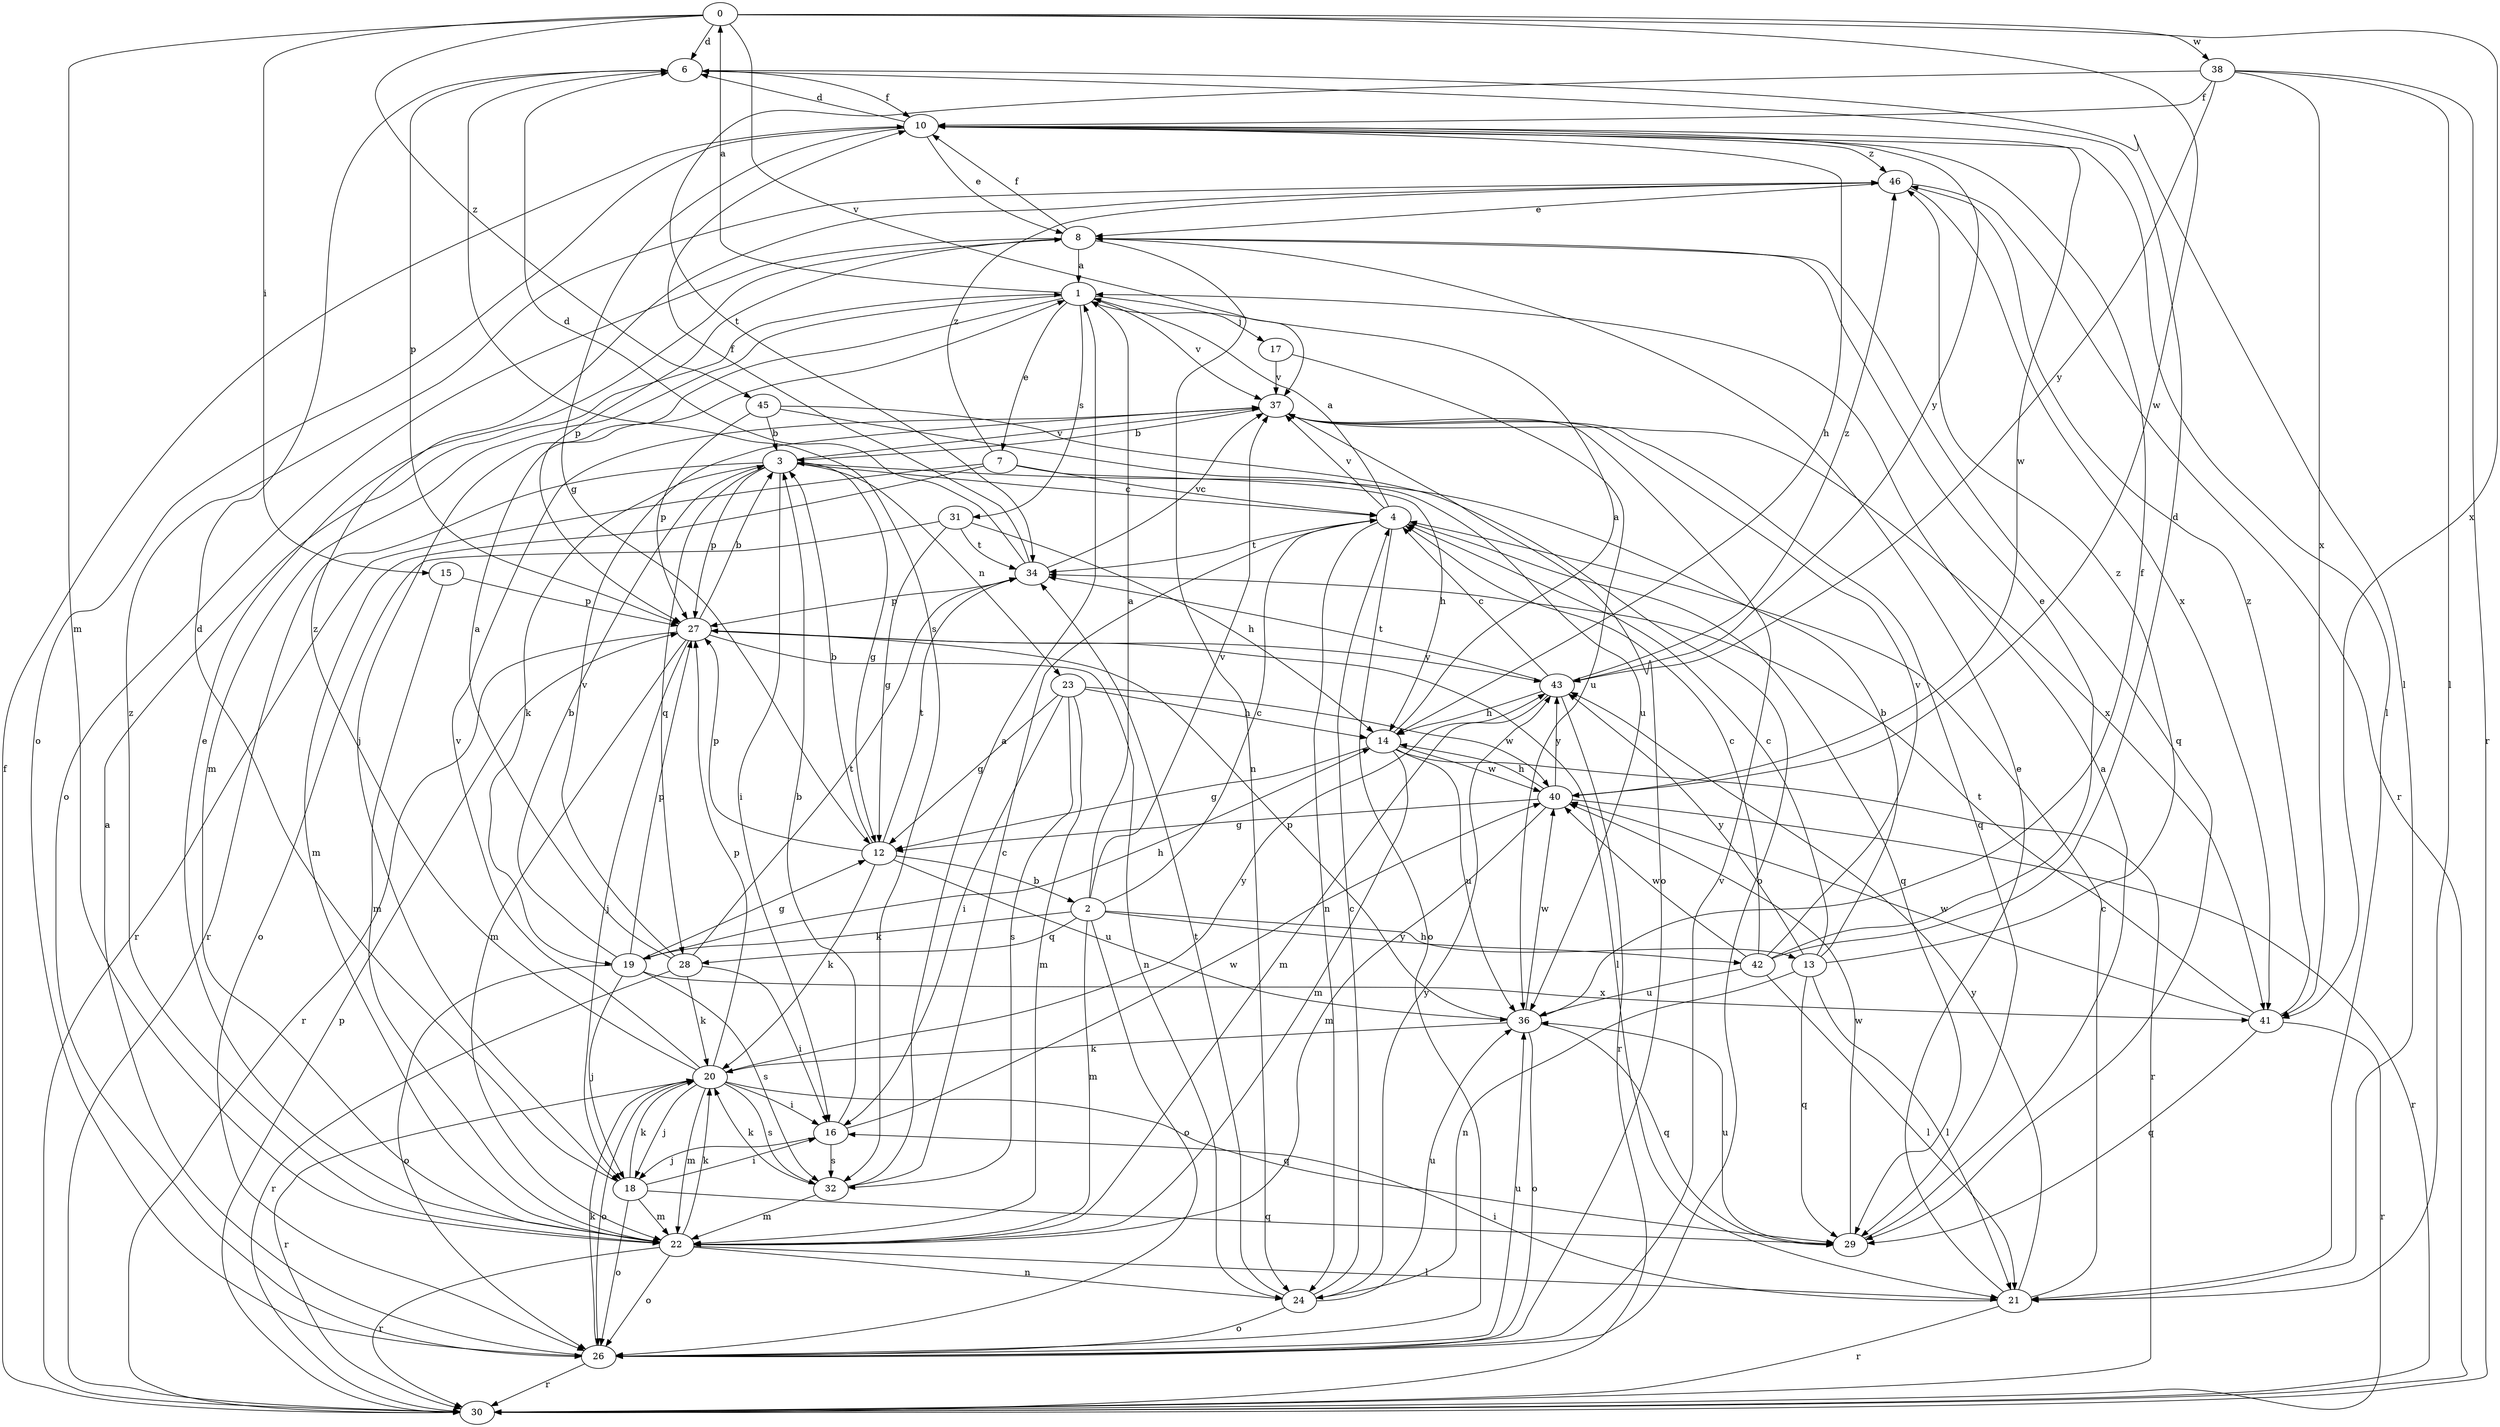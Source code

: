 strict digraph  {
0;
1;
2;
3;
4;
6;
7;
8;
10;
12;
13;
14;
15;
16;
17;
18;
19;
20;
21;
22;
23;
24;
26;
27;
28;
29;
30;
31;
32;
34;
36;
37;
38;
40;
41;
42;
43;
45;
46;
0 -> 6  [label=d];
0 -> 15  [label=i];
0 -> 22  [label=m];
0 -> 37  [label=v];
0 -> 38  [label=w];
0 -> 40  [label=w];
0 -> 41  [label=x];
0 -> 45  [label=z];
1 -> 0  [label=a];
1 -> 7  [label=e];
1 -> 17  [label=j];
1 -> 18  [label=j];
1 -> 22  [label=m];
1 -> 31  [label=s];
1 -> 37  [label=v];
2 -> 1  [label=a];
2 -> 4  [label=c];
2 -> 13  [label=h];
2 -> 19  [label=k];
2 -> 22  [label=m];
2 -> 26  [label=o];
2 -> 28  [label=q];
2 -> 37  [label=v];
2 -> 42  [label=y];
3 -> 4  [label=c];
3 -> 12  [label=g];
3 -> 16  [label=i];
3 -> 19  [label=k];
3 -> 23  [label=n];
3 -> 27  [label=p];
3 -> 28  [label=q];
3 -> 30  [label=r];
3 -> 37  [label=v];
4 -> 1  [label=a];
4 -> 24  [label=n];
4 -> 26  [label=o];
4 -> 29  [label=q];
4 -> 34  [label=t];
4 -> 37  [label=v];
6 -> 10  [label=f];
6 -> 21  [label=l];
6 -> 27  [label=p];
6 -> 32  [label=s];
7 -> 4  [label=c];
7 -> 14  [label=h];
7 -> 22  [label=m];
7 -> 30  [label=r];
7 -> 46  [label=z];
8 -> 1  [label=a];
8 -> 10  [label=f];
8 -> 24  [label=n];
8 -> 26  [label=o];
8 -> 27  [label=p];
8 -> 29  [label=q];
10 -> 6  [label=d];
10 -> 8  [label=e];
10 -> 12  [label=g];
10 -> 14  [label=h];
10 -> 21  [label=l];
10 -> 26  [label=o];
10 -> 40  [label=w];
10 -> 43  [label=y];
10 -> 46  [label=z];
12 -> 2  [label=b];
12 -> 3  [label=b];
12 -> 20  [label=k];
12 -> 27  [label=p];
12 -> 34  [label=t];
12 -> 36  [label=u];
13 -> 3  [label=b];
13 -> 4  [label=c];
13 -> 21  [label=l];
13 -> 24  [label=n];
13 -> 29  [label=q];
13 -> 43  [label=y];
13 -> 46  [label=z];
14 -> 1  [label=a];
14 -> 12  [label=g];
14 -> 22  [label=m];
14 -> 30  [label=r];
14 -> 36  [label=u];
14 -> 40  [label=w];
15 -> 22  [label=m];
15 -> 27  [label=p];
16 -> 3  [label=b];
16 -> 18  [label=j];
16 -> 32  [label=s];
16 -> 40  [label=w];
17 -> 36  [label=u];
17 -> 37  [label=v];
18 -> 6  [label=d];
18 -> 16  [label=i];
18 -> 20  [label=k];
18 -> 22  [label=m];
18 -> 26  [label=o];
18 -> 29  [label=q];
19 -> 3  [label=b];
19 -> 12  [label=g];
19 -> 14  [label=h];
19 -> 18  [label=j];
19 -> 26  [label=o];
19 -> 27  [label=p];
19 -> 32  [label=s];
19 -> 41  [label=x];
20 -> 16  [label=i];
20 -> 18  [label=j];
20 -> 22  [label=m];
20 -> 26  [label=o];
20 -> 27  [label=p];
20 -> 29  [label=q];
20 -> 30  [label=r];
20 -> 32  [label=s];
20 -> 37  [label=v];
20 -> 43  [label=y];
20 -> 46  [label=z];
21 -> 4  [label=c];
21 -> 8  [label=e];
21 -> 16  [label=i];
21 -> 30  [label=r];
21 -> 43  [label=y];
22 -> 8  [label=e];
22 -> 20  [label=k];
22 -> 21  [label=l];
22 -> 24  [label=n];
22 -> 26  [label=o];
22 -> 30  [label=r];
22 -> 46  [label=z];
23 -> 12  [label=g];
23 -> 14  [label=h];
23 -> 16  [label=i];
23 -> 22  [label=m];
23 -> 32  [label=s];
23 -> 40  [label=w];
24 -> 4  [label=c];
24 -> 26  [label=o];
24 -> 34  [label=t];
24 -> 36  [label=u];
24 -> 43  [label=y];
26 -> 1  [label=a];
26 -> 20  [label=k];
26 -> 30  [label=r];
26 -> 36  [label=u];
26 -> 37  [label=v];
27 -> 3  [label=b];
27 -> 18  [label=j];
27 -> 21  [label=l];
27 -> 22  [label=m];
27 -> 24  [label=n];
27 -> 30  [label=r];
27 -> 43  [label=y];
28 -> 1  [label=a];
28 -> 16  [label=i];
28 -> 20  [label=k];
28 -> 30  [label=r];
28 -> 34  [label=t];
28 -> 37  [label=v];
29 -> 1  [label=a];
29 -> 36  [label=u];
29 -> 40  [label=w];
30 -> 10  [label=f];
30 -> 27  [label=p];
31 -> 12  [label=g];
31 -> 14  [label=h];
31 -> 26  [label=o];
31 -> 34  [label=t];
32 -> 1  [label=a];
32 -> 4  [label=c];
32 -> 20  [label=k];
32 -> 22  [label=m];
34 -> 6  [label=d];
34 -> 10  [label=f];
34 -> 27  [label=p];
34 -> 37  [label=v];
36 -> 10  [label=f];
36 -> 20  [label=k];
36 -> 26  [label=o];
36 -> 27  [label=p];
36 -> 29  [label=q];
36 -> 40  [label=w];
37 -> 3  [label=b];
37 -> 26  [label=o];
37 -> 29  [label=q];
37 -> 41  [label=x];
38 -> 10  [label=f];
38 -> 21  [label=l];
38 -> 30  [label=r];
38 -> 34  [label=t];
38 -> 41  [label=x];
38 -> 43  [label=y];
40 -> 12  [label=g];
40 -> 14  [label=h];
40 -> 22  [label=m];
40 -> 30  [label=r];
40 -> 43  [label=y];
41 -> 29  [label=q];
41 -> 30  [label=r];
41 -> 34  [label=t];
41 -> 40  [label=w];
41 -> 46  [label=z];
42 -> 4  [label=c];
42 -> 6  [label=d];
42 -> 8  [label=e];
42 -> 21  [label=l];
42 -> 36  [label=u];
42 -> 37  [label=v];
42 -> 40  [label=w];
43 -> 4  [label=c];
43 -> 14  [label=h];
43 -> 22  [label=m];
43 -> 30  [label=r];
43 -> 34  [label=t];
43 -> 46  [label=z];
45 -> 3  [label=b];
45 -> 26  [label=o];
45 -> 27  [label=p];
45 -> 36  [label=u];
46 -> 8  [label=e];
46 -> 30  [label=r];
46 -> 41  [label=x];
}
